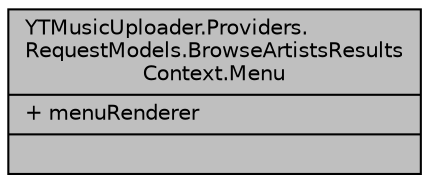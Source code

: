 digraph "YTMusicUploader.Providers.RequestModels.BrowseArtistsResultsContext.Menu"
{
 // LATEX_PDF_SIZE
  edge [fontname="Helvetica",fontsize="10",labelfontname="Helvetica",labelfontsize="10"];
  node [fontname="Helvetica",fontsize="10",shape=record];
  Node1 [label="{YTMusicUploader.Providers.\lRequestModels.BrowseArtistsResults\lContext.Menu\n|+ menuRenderer\l|}",height=0.2,width=0.4,color="black", fillcolor="grey75", style="filled", fontcolor="black",tooltip=" "];
}
